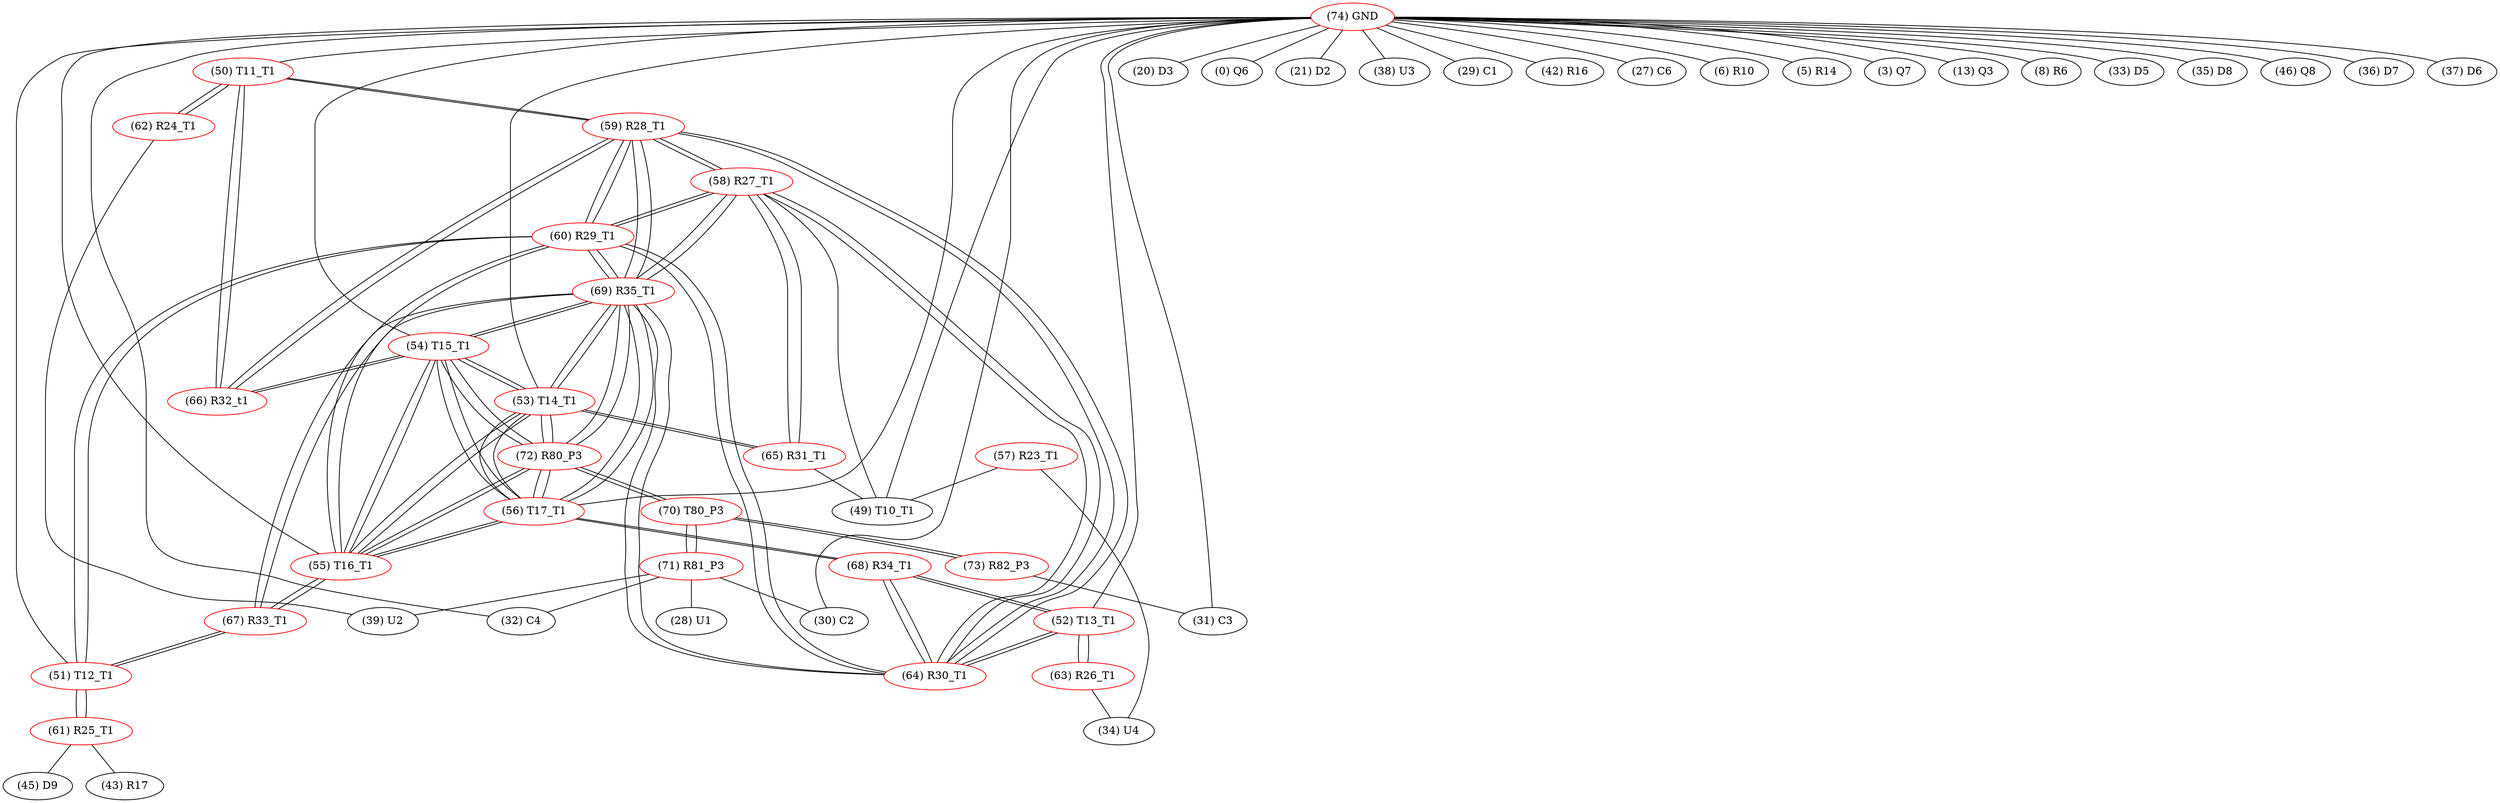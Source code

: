 graph {
	50 [label="(50) T11_T1" color=red]
	62 [label="(62) R24_T1"]
	59 [label="(59) R28_T1"]
	66 [label="(66) R32_t1"]
	51 [label="(51) T12_T1" color=red]
	67 [label="(67) R33_T1"]
	60 [label="(60) R29_T1"]
	61 [label="(61) R25_T1"]
	52 [label="(52) T13_T1" color=red]
	64 [label="(64) R30_T1"]
	68 [label="(68) R34_T1"]
	63 [label="(63) R26_T1"]
	53 [label="(53) T14_T1" color=red]
	65 [label="(65) R31_T1"]
	72 [label="(72) R80_P3"]
	56 [label="(56) T17_T1"]
	69 [label="(69) R35_T1"]
	55 [label="(55) T16_T1"]
	54 [label="(54) T15_T1"]
	54 [label="(54) T15_T1" color=red]
	66 [label="(66) R32_t1"]
	72 [label="(72) R80_P3"]
	56 [label="(56) T17_T1"]
	69 [label="(69) R35_T1"]
	55 [label="(55) T16_T1"]
	53 [label="(53) T14_T1"]
	55 [label="(55) T16_T1" color=red]
	67 [label="(67) R33_T1"]
	72 [label="(72) R80_P3"]
	56 [label="(56) T17_T1"]
	69 [label="(69) R35_T1"]
	54 [label="(54) T15_T1"]
	53 [label="(53) T14_T1"]
	56 [label="(56) T17_T1" color=red]
	68 [label="(68) R34_T1"]
	72 [label="(72) R80_P3"]
	69 [label="(69) R35_T1"]
	55 [label="(55) T16_T1"]
	54 [label="(54) T15_T1"]
	53 [label="(53) T14_T1"]
	57 [label="(57) R23_T1" color=red]
	34 [label="(34) U4"]
	49 [label="(49) T10_T1"]
	58 [label="(58) R27_T1" color=red]
	64 [label="(64) R30_T1"]
	69 [label="(69) R35_T1"]
	60 [label="(60) R29_T1"]
	59 [label="(59) R28_T1"]
	49 [label="(49) T10_T1"]
	65 [label="(65) R31_T1"]
	59 [label="(59) R28_T1" color=red]
	64 [label="(64) R30_T1"]
	69 [label="(69) R35_T1"]
	60 [label="(60) R29_T1"]
	58 [label="(58) R27_T1"]
	50 [label="(50) T11_T1"]
	66 [label="(66) R32_t1"]
	60 [label="(60) R29_T1" color=red]
	64 [label="(64) R30_T1"]
	69 [label="(69) R35_T1"]
	59 [label="(59) R28_T1"]
	58 [label="(58) R27_T1"]
	67 [label="(67) R33_T1"]
	51 [label="(51) T12_T1"]
	61 [label="(61) R25_T1" color=red]
	45 [label="(45) D9"]
	43 [label="(43) R17"]
	51 [label="(51) T12_T1"]
	62 [label="(62) R24_T1" color=red]
	39 [label="(39) U2"]
	50 [label="(50) T11_T1"]
	63 [label="(63) R26_T1" color=red]
	34 [label="(34) U4"]
	52 [label="(52) T13_T1"]
	64 [label="(64) R30_T1" color=red]
	69 [label="(69) R35_T1"]
	60 [label="(60) R29_T1"]
	59 [label="(59) R28_T1"]
	58 [label="(58) R27_T1"]
	68 [label="(68) R34_T1"]
	52 [label="(52) T13_T1"]
	65 [label="(65) R31_T1" color=red]
	49 [label="(49) T10_T1"]
	58 [label="(58) R27_T1"]
	53 [label="(53) T14_T1"]
	66 [label="(66) R32_t1" color=red]
	54 [label="(54) T15_T1"]
	50 [label="(50) T11_T1"]
	59 [label="(59) R28_T1"]
	67 [label="(67) R33_T1" color=red]
	55 [label="(55) T16_T1"]
	60 [label="(60) R29_T1"]
	51 [label="(51) T12_T1"]
	68 [label="(68) R34_T1" color=red]
	56 [label="(56) T17_T1"]
	64 [label="(64) R30_T1"]
	52 [label="(52) T13_T1"]
	69 [label="(69) R35_T1" color=red]
	64 [label="(64) R30_T1"]
	60 [label="(60) R29_T1"]
	59 [label="(59) R28_T1"]
	58 [label="(58) R27_T1"]
	72 [label="(72) R80_P3"]
	56 [label="(56) T17_T1"]
	55 [label="(55) T16_T1"]
	54 [label="(54) T15_T1"]
	53 [label="(53) T14_T1"]
	70 [label="(70) T80_P3" color=red]
	71 [label="(71) R81_P3"]
	73 [label="(73) R82_P3"]
	72 [label="(72) R80_P3"]
	71 [label="(71) R81_P3" color=red]
	39 [label="(39) U2"]
	28 [label="(28) U1"]
	32 [label="(32) C4"]
	30 [label="(30) C2"]
	70 [label="(70) T80_P3"]
	72 [label="(72) R80_P3" color=red]
	56 [label="(56) T17_T1"]
	69 [label="(69) R35_T1"]
	55 [label="(55) T16_T1"]
	54 [label="(54) T15_T1"]
	53 [label="(53) T14_T1"]
	70 [label="(70) T80_P3"]
	73 [label="(73) R82_P3" color=red]
	31 [label="(31) C3"]
	70 [label="(70) T80_P3"]
	74 [label="(74) GND" color=red]
	31 [label="(31) C3"]
	32 [label="(32) C4"]
	20 [label="(20) D3"]
	0 [label="(0) Q6"]
	21 [label="(21) D2"]
	30 [label="(30) C2"]
	38 [label="(38) U3"]
	29 [label="(29) C1"]
	42 [label="(42) R16"]
	27 [label="(27) C6"]
	6 [label="(6) R10"]
	5 [label="(5) R14"]
	3 [label="(3) Q7"]
	13 [label="(13) Q3"]
	8 [label="(8) R6"]
	33 [label="(33) D5"]
	35 [label="(35) D8"]
	46 [label="(46) Q8"]
	36 [label="(36) D7"]
	37 [label="(37) D6"]
	49 [label="(49) T10_T1"]
	55 [label="(55) T16_T1"]
	56 [label="(56) T17_T1"]
	54 [label="(54) T15_T1"]
	51 [label="(51) T12_T1"]
	53 [label="(53) T14_T1"]
	52 [label="(52) T13_T1"]
	50 [label="(50) T11_T1"]
	50 -- 62
	50 -- 59
	50 -- 66
	51 -- 67
	51 -- 60
	51 -- 61
	52 -- 64
	52 -- 68
	52 -- 63
	53 -- 65
	53 -- 72
	53 -- 56
	53 -- 69
	53 -- 55
	53 -- 54
	54 -- 66
	54 -- 72
	54 -- 56
	54 -- 69
	54 -- 55
	54 -- 53
	55 -- 67
	55 -- 72
	55 -- 56
	55 -- 69
	55 -- 54
	55 -- 53
	56 -- 68
	56 -- 72
	56 -- 69
	56 -- 55
	56 -- 54
	56 -- 53
	57 -- 34
	57 -- 49
	58 -- 64
	58 -- 69
	58 -- 60
	58 -- 59
	58 -- 49
	58 -- 65
	59 -- 64
	59 -- 69
	59 -- 60
	59 -- 58
	59 -- 50
	59 -- 66
	60 -- 64
	60 -- 69
	60 -- 59
	60 -- 58
	60 -- 67
	60 -- 51
	61 -- 45
	61 -- 43
	61 -- 51
	62 -- 39
	62 -- 50
	63 -- 34
	63 -- 52
	64 -- 69
	64 -- 60
	64 -- 59
	64 -- 58
	64 -- 68
	64 -- 52
	65 -- 49
	65 -- 58
	65 -- 53
	66 -- 54
	66 -- 50
	66 -- 59
	67 -- 55
	67 -- 60
	67 -- 51
	68 -- 56
	68 -- 64
	68 -- 52
	69 -- 64
	69 -- 60
	69 -- 59
	69 -- 58
	69 -- 72
	69 -- 56
	69 -- 55
	69 -- 54
	69 -- 53
	70 -- 71
	70 -- 73
	70 -- 72
	71 -- 39
	71 -- 28
	71 -- 32
	71 -- 30
	71 -- 70
	72 -- 56
	72 -- 69
	72 -- 55
	72 -- 54
	72 -- 53
	72 -- 70
	73 -- 31
	73 -- 70
	74 -- 31
	74 -- 32
	74 -- 20
	74 -- 0
	74 -- 21
	74 -- 30
	74 -- 38
	74 -- 29
	74 -- 42
	74 -- 27
	74 -- 6
	74 -- 5
	74 -- 3
	74 -- 13
	74 -- 8
	74 -- 33
	74 -- 35
	74 -- 46
	74 -- 36
	74 -- 37
	74 -- 49
	74 -- 55
	74 -- 56
	74 -- 54
	74 -- 51
	74 -- 53
	74 -- 52
	74 -- 50
}